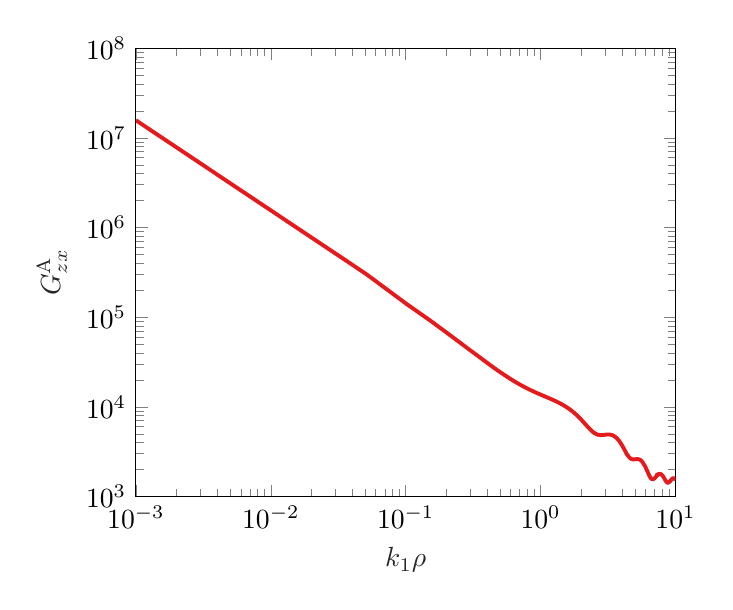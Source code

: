 % This file was created by matlab2tikz.
%
\definecolor{mycolor1}{rgb}{0.894,0.102,0.11}%
%
\begin{tikzpicture}

\begin{axis}[%
xmode=log,
xmin=0.001,
xmax=10,
xminorticks=true,
xlabel style={font=\color{white!15!black}},
xlabel={$k_1\rho$},
ymode=log,
ymin=1000,
ymax=100000000,
yminorticks=true,
ylabel style={font=\color{white!15!black}},
ylabel={$G_{zx}^{\mathrm{A}}$},
axis background/.style={fill=white}
]
\addplot [color=mycolor1, line width=1.4pt, forget plot]
  table[row sep=crcr]{%
0.001	15702567.514\\
0.051	302031.078\\
0.101	140923.314\\
0.152	91544.123\\
0.202	66850.79\\
0.252	52147.253\\
0.302	42487.799\\
0.353	35734.991\\
0.403	30810.317\\
0.453	27108.163\\
0.503	24260.602\\
0.554	22030.211\\
0.604	20256.387\\
0.654	18826.366\\
0.704	17658.615\\
0.755	16692.792\\
0.805	15883.406\\
0.855	15195.649\\
0.905	14602.572\\
0.956	14083.1\\
1.006	13620.623\\
1.056	13201.969\\
1.106	12816.646\\
1.157	12456.277\\
1.207	12114.173\\
1.257	11785.013\\
1.307	11464.598\\
1.358	11149.657\\
1.408	10837.705\\
1.458	10526.922\\
1.508	10216.068\\
1.559	9904.403\\
1.609	9591.633\\
1.659	9277.859\\
1.709	8963.539\\
1.76	8649.447\\
1.81	8336.651\\
1.86	8026.475\\
1.91	7720.481\\
1.961	7420.429\\
2.011	7128.254\\
2.061	6846.025\\
2.111	6575.894\\
2.162	6320.05\\
2.212	6080.637\\
2.262	5859.682\\
2.312	5658.992\\
2.363	5480.053\\
2.413	5323.923\\
2.463	5191.139\\
2.513	5081.644\\
2.564	4994.755\\
2.614	4929.173\\
2.664	4883.036\\
2.714	4854.021\\
2.765	4839.468\\
2.815	4831.738\\
2.865	4842.216\\
2.915	4853.693\\
2.966	4868.192\\
3.016	4883.173\\
3.066	4896.352\\
3.116	4905.73\\
3.167	4909.6\\
3.217	4906.552\\
3.267	4895.463\\
3.317	4875.482\\
3.367	4846.019\\
3.418	4806.725\\
3.468	4757.476\\
3.518	4698.354\\
3.568	4629.631\\
3.619	4551.757\\
3.669	4465.34\\
3.719	4371.134\\
3.769	4270.026\\
3.82	4163.02\\
3.87	4051.23\\
3.92	3935.859\\
3.97	3818.19\\
4.021	3699.566\\
4.071	3581.377\\
4.121	3465.033\\
4.171	3351.944\\
4.222	3243.486\\
4.272	3140.966\\
4.322	3014.196\\
4.372	2940.742\\
4.423	2880.233\\
4.473	2811.723\\
4.523	2753.197\\
4.573	2704.696\\
4.624	2665.956\\
4.674	2636.43\\
4.724	2615.311\\
4.774	2601.586\\
4.825	2594.091\\
4.875	2591.568\\
4.925	2592.729\\
4.975	2596.3\\
5.026	2601.069\\
5.076	2605.912\\
5.126	2609.817\\
5.176	2611.897\\
5.227	2611.398\\
5.277	2607.693\\
5.327	2600.287\\
5.377	2588.809\\
5.428	2573.002\\
5.478	2552.719\\
5.528	2527.915\\
5.578	2498.635\\
5.629	2465.011\\
5.679	2427.255\\
5.729	2385.648\\
5.779	2322.558\\
5.83	2280.098\\
5.88	2235.615\\
5.93	2189.544\\
5.98	2133.998\\
6.031	2078.503\\
6.081	2022.675\\
6.131	1967.176\\
6.181	1912.689\\
6.232	1859.911\\
6.282	1809.537\\
6.332	1762.25\\
6.382	1718.698\\
6.433	1679.478\\
6.483	1645.11\\
6.533	1616.014\\
6.583	1592.49\\
6.634	1574.698\\
6.684	1562.647\\
6.734	1556.193\\
6.784	1555.048\\
6.834	1558.788\\
6.885	1566.885\\
6.935	1578.724\\
6.985	1593.638\\
7.035	1610.932\\
7.086	1629.904\\
7.136	1649.87\\
7.186	1670.177\\
7.236	1690.212\\
7.287	1742.32\\
7.337	1753.473\\
7.387	1763.107\\
7.437	1757.266\\
7.488	1776.635\\
7.538	1780.067\\
7.588	1781.056\\
7.638	1785.578\\
7.689	1784.951\\
7.739	1781.099\\
7.789	1774.05\\
7.839	1763.893\\
7.89	1750.77\\
7.94	1734.878\\
7.99	1716.471\\
8.04	1695.851\\
8.091	1673.374\\
8.141	1649.441\\
8.191	1624.495\\
8.241	1599.017\\
8.292	1573.515\\
8.342	1548.519\\
8.392	1524.563\\
8.442	1502.176\\
8.493	1481.86\\
8.543	1464.074\\
8.593	1449.216\\
8.643	1437.602\\
8.694	1429.452\\
8.744	1424.876\\
8.794	1423.868\\
8.844	1426.307\\
8.895	1431.963\\
8.945	1440.507\\
8.995	1451.533\\
9.045	1466.57\\
9.096	1476.476\\
9.146	1487.047\\
9.196	1497.871\\
9.246	1526.379\\
9.297	1541.623\\
9.347	1555.808\\
9.397	1568.511\\
9.447	1579.358\\
9.498	1588.029\\
9.548	1594.255\\
9.598	1597.827\\
9.648	1598.592\\
9.699	1596.453\\
9.749	1591.369\\
9.799	1583.357\\
9.849	1572.484\\
9.9	1558.872\\
9.95	1542.691\\
10	1524.162\\
};
\end{axis}
\end{tikzpicture}%